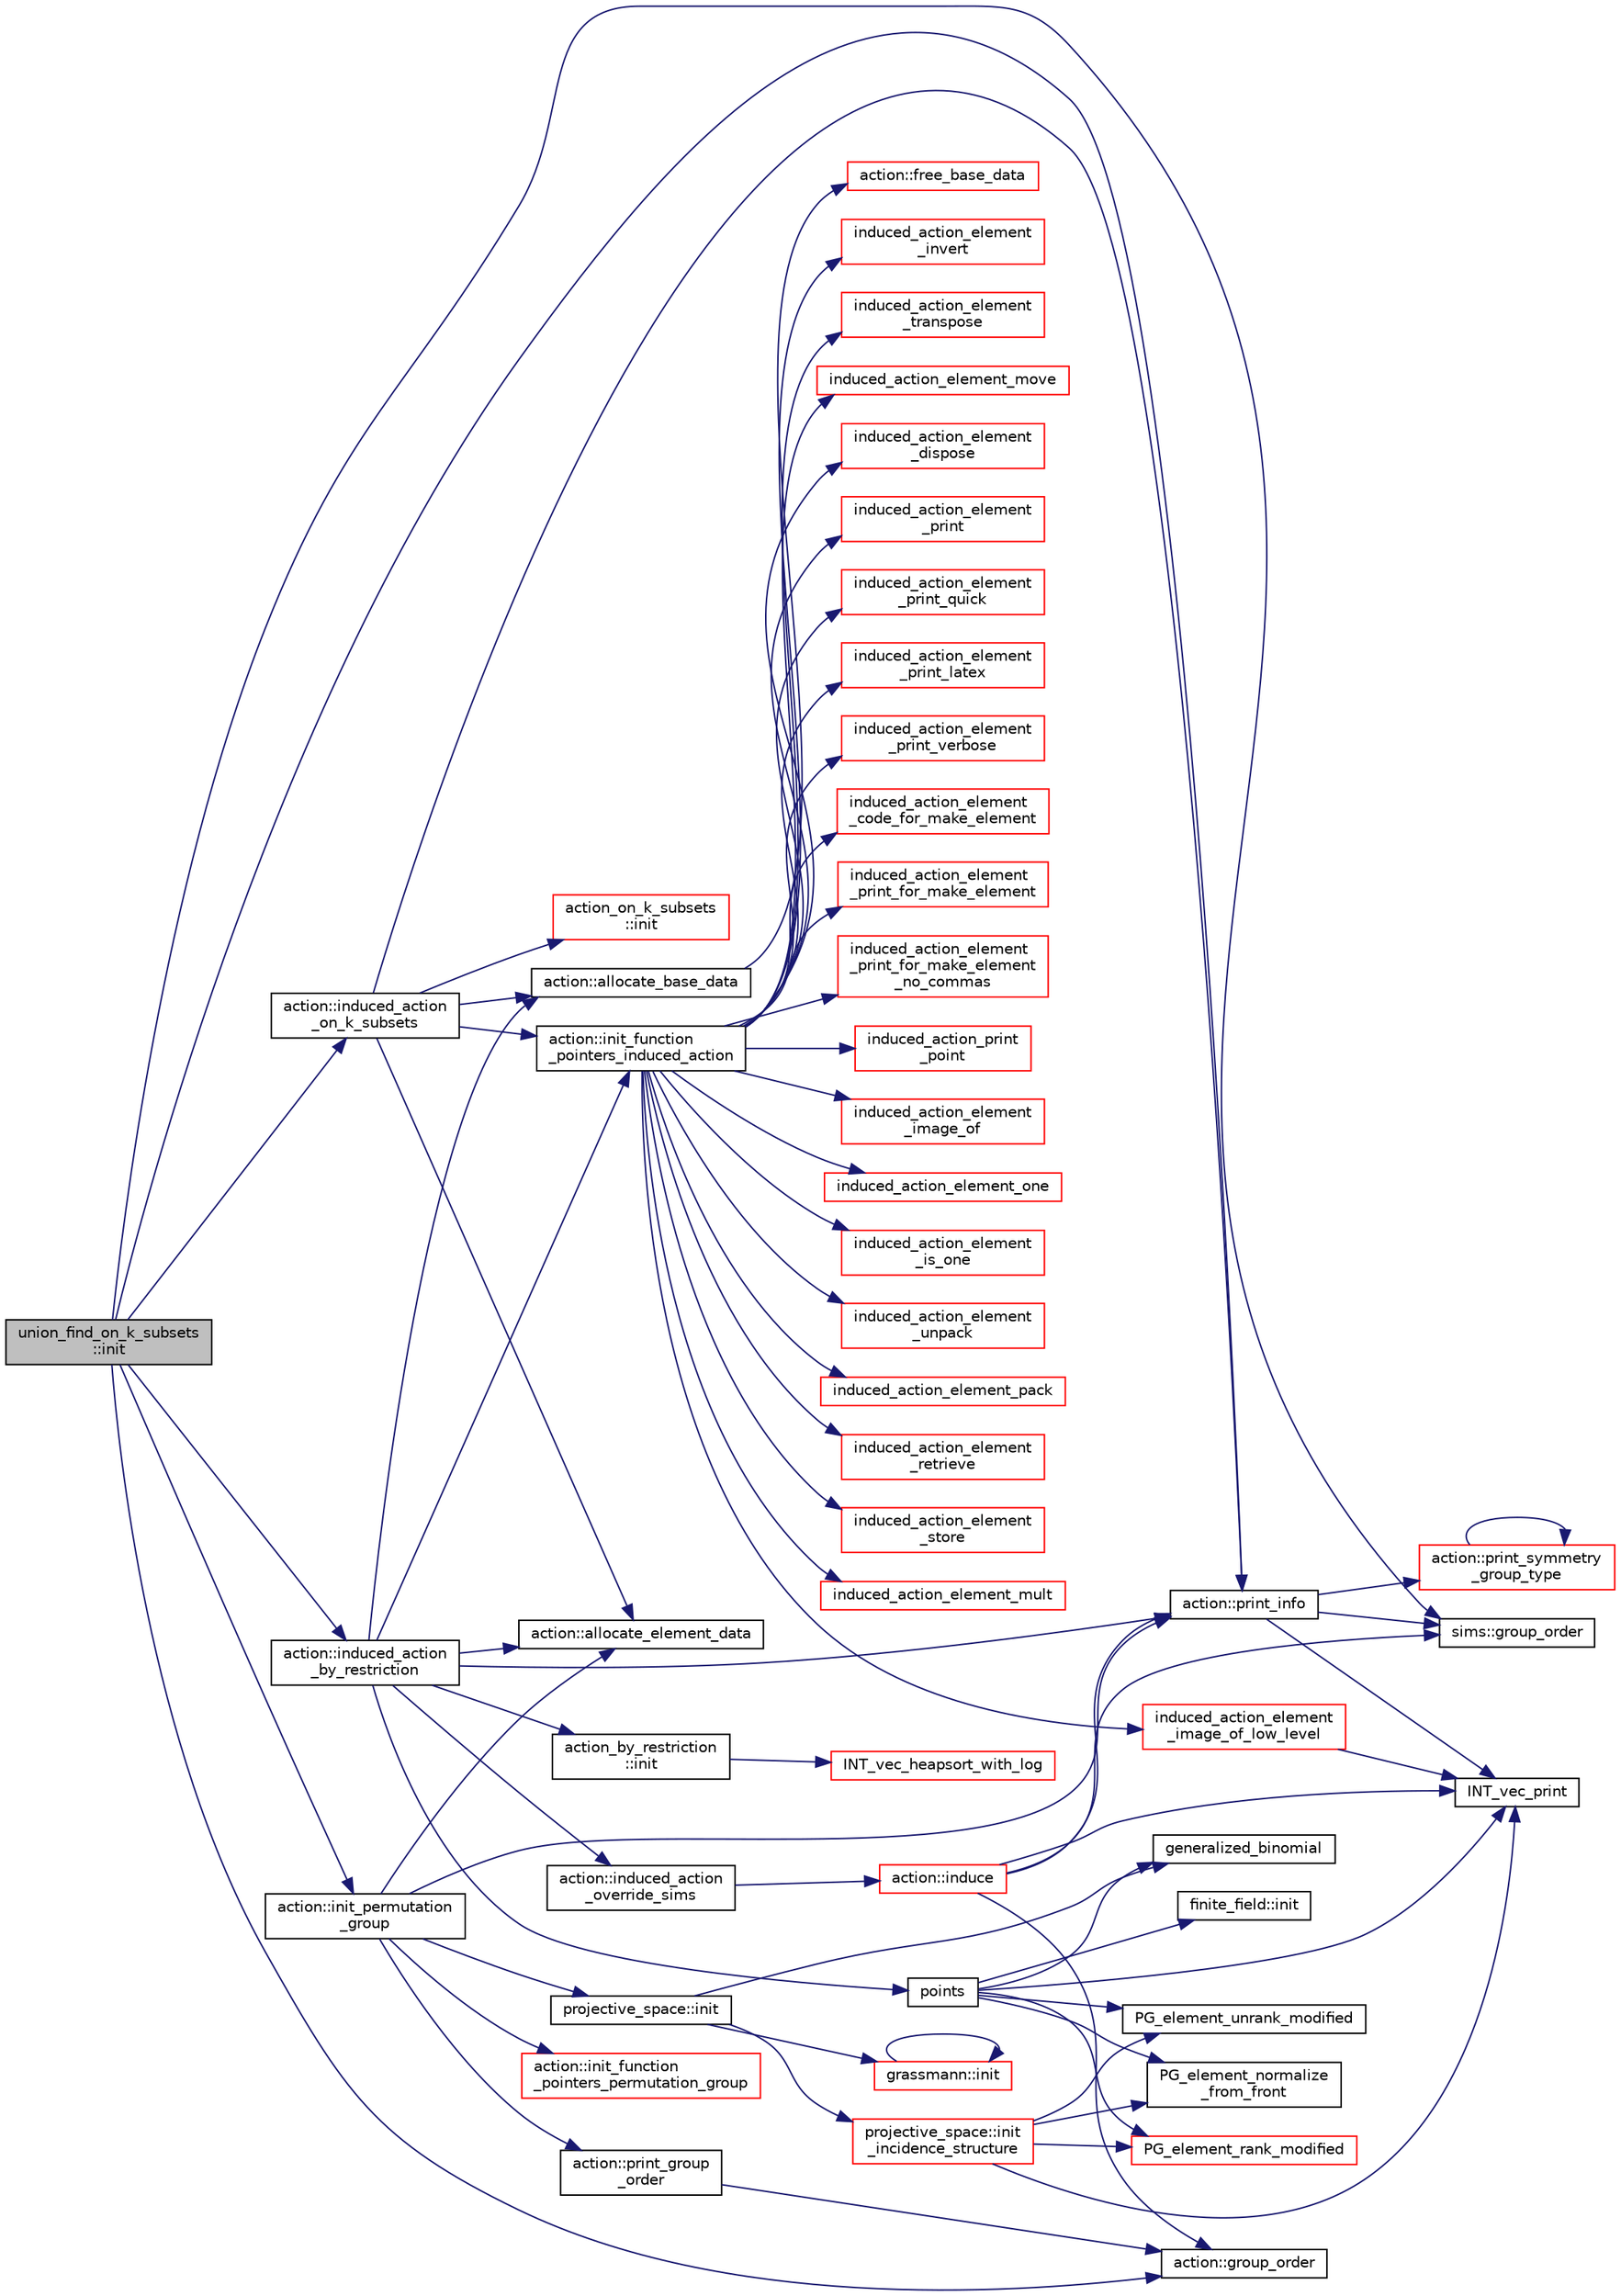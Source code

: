 digraph "union_find_on_k_subsets::init"
{
  edge [fontname="Helvetica",fontsize="10",labelfontname="Helvetica",labelfontsize="10"];
  node [fontname="Helvetica",fontsize="10",shape=record];
  rankdir="LR";
  Node11 [label="union_find_on_k_subsets\l::init",height=0.2,width=0.4,color="black", fillcolor="grey75", style="filled", fontcolor="black"];
  Node11 -> Node12 [color="midnightblue",fontsize="10",style="solid",fontname="Helvetica"];
  Node12 [label="action::induced_action\l_by_restriction",height=0.2,width=0.4,color="black", fillcolor="white", style="filled",URL="$d2/d86/classaction.html#a37c21f74a97c921d882a308370c06357"];
  Node12 -> Node13 [color="midnightblue",fontsize="10",style="solid",fontname="Helvetica"];
  Node13 [label="action::print_info",height=0.2,width=0.4,color="black", fillcolor="white", style="filled",URL="$d2/d86/classaction.html#a6f89e493e5c5a32e5c3b8963d438ce86"];
  Node13 -> Node14 [color="midnightblue",fontsize="10",style="solid",fontname="Helvetica"];
  Node14 [label="action::print_symmetry\l_group_type",height=0.2,width=0.4,color="red", fillcolor="white", style="filled",URL="$d2/d86/classaction.html#aed811766c7e64fe2c853df8b0b67aa6e"];
  Node14 -> Node14 [color="midnightblue",fontsize="10",style="solid",fontname="Helvetica"];
  Node13 -> Node16 [color="midnightblue",fontsize="10",style="solid",fontname="Helvetica"];
  Node16 [label="INT_vec_print",height=0.2,width=0.4,color="black", fillcolor="white", style="filled",URL="$df/dbf/sajeeb_8_c.html#a79a5901af0b47dd0d694109543c027fe"];
  Node13 -> Node17 [color="midnightblue",fontsize="10",style="solid",fontname="Helvetica"];
  Node17 [label="sims::group_order",height=0.2,width=0.4,color="black", fillcolor="white", style="filled",URL="$d9/df3/classsims.html#aa442445175656570fa35febbe790efad"];
  Node12 -> Node18 [color="midnightblue",fontsize="10",style="solid",fontname="Helvetica"];
  Node18 [label="action_by_restriction\l::init",height=0.2,width=0.4,color="black", fillcolor="white", style="filled",URL="$d1/d7e/classaction__by__restriction.html#af98e88c513afe51527082f11aac571f8"];
  Node18 -> Node19 [color="midnightblue",fontsize="10",style="solid",fontname="Helvetica"];
  Node19 [label="INT_vec_heapsort_with_log",height=0.2,width=0.4,color="red", fillcolor="white", style="filled",URL="$d5/de2/foundations_2data__structures_2data__structures_8h.html#a9d838c341cd204ed79499960a8ed393d"];
  Node12 -> Node23 [color="midnightblue",fontsize="10",style="solid",fontname="Helvetica"];
  Node23 [label="points",height=0.2,width=0.4,color="black", fillcolor="white", style="filled",URL="$d7/d83/points_8_c.html#a8a498513b4415e1a4628a70fb6b26817"];
  Node23 -> Node24 [color="midnightblue",fontsize="10",style="solid",fontname="Helvetica"];
  Node24 [label="finite_field::init",height=0.2,width=0.4,color="black", fillcolor="white", style="filled",URL="$df/d5a/classfinite__field.html#a13e75e8165b27464935b50368ee8313c"];
  Node23 -> Node25 [color="midnightblue",fontsize="10",style="solid",fontname="Helvetica"];
  Node25 [label="generalized_binomial",height=0.2,width=0.4,color="black", fillcolor="white", style="filled",URL="$d2/d7c/combinatorics_8_c.html#a24762dc22e45175d18ec1ec1d2556ae8"];
  Node23 -> Node26 [color="midnightblue",fontsize="10",style="solid",fontname="Helvetica"];
  Node26 [label="PG_element_unrank_modified",height=0.2,width=0.4,color="black", fillcolor="white", style="filled",URL="$d4/d67/geometry_8h.html#a83ae9b605d496f6a90345303f6efae64"];
  Node23 -> Node16 [color="midnightblue",fontsize="10",style="solid",fontname="Helvetica"];
  Node23 -> Node27 [color="midnightblue",fontsize="10",style="solid",fontname="Helvetica"];
  Node27 [label="PG_element_normalize\l_from_front",height=0.2,width=0.4,color="black", fillcolor="white", style="filled",URL="$d4/d67/geometry_8h.html#af675caf5f9975573455c8d93cb56bf95"];
  Node23 -> Node28 [color="midnightblue",fontsize="10",style="solid",fontname="Helvetica"];
  Node28 [label="PG_element_rank_modified",height=0.2,width=0.4,color="red", fillcolor="white", style="filled",URL="$d4/d67/geometry_8h.html#a9cd1a8bf5b88a038e33862f6c2c3dd36"];
  Node12 -> Node30 [color="midnightblue",fontsize="10",style="solid",fontname="Helvetica"];
  Node30 [label="action::init_function\l_pointers_induced_action",height=0.2,width=0.4,color="black", fillcolor="white", style="filled",URL="$d2/d86/classaction.html#a3b9287d084b24f7a3b9532a7589c58de"];
  Node30 -> Node31 [color="midnightblue",fontsize="10",style="solid",fontname="Helvetica"];
  Node31 [label="induced_action_element\l_image_of",height=0.2,width=0.4,color="red", fillcolor="white", style="filled",URL="$dc/dd4/group__actions_8h.html#a821850d6c3988dd122de0489cd36f0f0"];
  Node30 -> Node428 [color="midnightblue",fontsize="10",style="solid",fontname="Helvetica"];
  Node428 [label="induced_action_element\l_image_of_low_level",height=0.2,width=0.4,color="red", fillcolor="white", style="filled",URL="$dc/dd4/group__actions_8h.html#aa4bc5f68829829d9a41223c260c658c5"];
  Node428 -> Node16 [color="midnightblue",fontsize="10",style="solid",fontname="Helvetica"];
  Node30 -> Node430 [color="midnightblue",fontsize="10",style="solid",fontname="Helvetica"];
  Node430 [label="induced_action_element_one",height=0.2,width=0.4,color="red", fillcolor="white", style="filled",URL="$dc/dd4/group__actions_8h.html#a11ad8abff8304e30e16403a1975a8aab"];
  Node30 -> Node432 [color="midnightblue",fontsize="10",style="solid",fontname="Helvetica"];
  Node432 [label="induced_action_element\l_is_one",height=0.2,width=0.4,color="red", fillcolor="white", style="filled",URL="$dc/dd4/group__actions_8h.html#aadb6a2b56e25c82dd455de09bb4bda82"];
  Node30 -> Node436 [color="midnightblue",fontsize="10",style="solid",fontname="Helvetica"];
  Node436 [label="induced_action_element\l_unpack",height=0.2,width=0.4,color="red", fillcolor="white", style="filled",URL="$dc/dd4/group__actions_8h.html#a99c6ddc3d11eeccddf87ca23badd1890"];
  Node30 -> Node439 [color="midnightblue",fontsize="10",style="solid",fontname="Helvetica"];
  Node439 [label="induced_action_element_pack",height=0.2,width=0.4,color="red", fillcolor="white", style="filled",URL="$dc/dd4/group__actions_8h.html#aa80cbe650affcff950137367a431715f"];
  Node30 -> Node442 [color="midnightblue",fontsize="10",style="solid",fontname="Helvetica"];
  Node442 [label="induced_action_element\l_retrieve",height=0.2,width=0.4,color="red", fillcolor="white", style="filled",URL="$dc/dd4/group__actions_8h.html#a9e51f4ab67af75d0a12a3eb7f211a5b4"];
  Node30 -> Node448 [color="midnightblue",fontsize="10",style="solid",fontname="Helvetica"];
  Node448 [label="induced_action_element\l_store",height=0.2,width=0.4,color="red", fillcolor="white", style="filled",URL="$dc/dd4/group__actions_8h.html#a23d42fb239ba7e886b1fb9fc96f1a3be"];
  Node30 -> Node455 [color="midnightblue",fontsize="10",style="solid",fontname="Helvetica"];
  Node455 [label="induced_action_element_mult",height=0.2,width=0.4,color="red", fillcolor="white", style="filled",URL="$dc/dd4/group__actions_8h.html#a7b00701d128922145960b4c15307113c"];
  Node30 -> Node457 [color="midnightblue",fontsize="10",style="solid",fontname="Helvetica"];
  Node457 [label="induced_action_element\l_invert",height=0.2,width=0.4,color="red", fillcolor="white", style="filled",URL="$dc/dd4/group__actions_8h.html#a9b7e3c76b30897cb2b62a974e063ce12"];
  Node30 -> Node459 [color="midnightblue",fontsize="10",style="solid",fontname="Helvetica"];
  Node459 [label="induced_action_element\l_transpose",height=0.2,width=0.4,color="red", fillcolor="white", style="filled",URL="$dc/dd4/group__actions_8h.html#ad1379970ade84fe3a44f26f5ec500db4"];
  Node30 -> Node462 [color="midnightblue",fontsize="10",style="solid",fontname="Helvetica"];
  Node462 [label="induced_action_element_move",height=0.2,width=0.4,color="red", fillcolor="white", style="filled",URL="$dc/dd4/group__actions_8h.html#a7b319593ee737d9c1ab5bc6223377541"];
  Node30 -> Node464 [color="midnightblue",fontsize="10",style="solid",fontname="Helvetica"];
  Node464 [label="induced_action_element\l_dispose",height=0.2,width=0.4,color="red", fillcolor="white", style="filled",URL="$dc/dd4/group__actions_8h.html#a5bf4e1daf5b0e799af9e065ab8046f99"];
  Node30 -> Node466 [color="midnightblue",fontsize="10",style="solid",fontname="Helvetica"];
  Node466 [label="induced_action_element\l_print",height=0.2,width=0.4,color="red", fillcolor="white", style="filled",URL="$dc/dd4/group__actions_8h.html#a670952bd230bf34b82f276deab684d23"];
  Node30 -> Node470 [color="midnightblue",fontsize="10",style="solid",fontname="Helvetica"];
  Node470 [label="induced_action_element\l_print_quick",height=0.2,width=0.4,color="red", fillcolor="white", style="filled",URL="$dc/dd4/group__actions_8h.html#a91760d711eca781aa4dbee22a5fc0168"];
  Node30 -> Node471 [color="midnightblue",fontsize="10",style="solid",fontname="Helvetica"];
  Node471 [label="induced_action_element\l_print_latex",height=0.2,width=0.4,color="red", fillcolor="white", style="filled",URL="$dc/dd4/group__actions_8h.html#a962508fbbbac127426c42fe5d0f147ab"];
  Node30 -> Node474 [color="midnightblue",fontsize="10",style="solid",fontname="Helvetica"];
  Node474 [label="induced_action_element\l_print_verbose",height=0.2,width=0.4,color="red", fillcolor="white", style="filled",URL="$dc/dd4/group__actions_8h.html#a647a452eeefdaed4834375175fec37fc"];
  Node30 -> Node476 [color="midnightblue",fontsize="10",style="solid",fontname="Helvetica"];
  Node476 [label="induced_action_element\l_code_for_make_element",height=0.2,width=0.4,color="red", fillcolor="white", style="filled",URL="$dc/dd4/group__actions_8h.html#af1c12dd980d376e72daaf9a383cebfdc"];
  Node30 -> Node478 [color="midnightblue",fontsize="10",style="solid",fontname="Helvetica"];
  Node478 [label="induced_action_element\l_print_for_make_element",height=0.2,width=0.4,color="red", fillcolor="white", style="filled",URL="$dc/dd4/group__actions_8h.html#ad7e7ef951b164a7084837401e3dbc400"];
  Node30 -> Node480 [color="midnightblue",fontsize="10",style="solid",fontname="Helvetica"];
  Node480 [label="induced_action_element\l_print_for_make_element\l_no_commas",height=0.2,width=0.4,color="red", fillcolor="white", style="filled",URL="$dc/dd4/group__actions_8h.html#ae151544128a85b12466172340404b955"];
  Node30 -> Node482 [color="midnightblue",fontsize="10",style="solid",fontname="Helvetica"];
  Node482 [label="induced_action_print\l_point",height=0.2,width=0.4,color="red", fillcolor="white", style="filled",URL="$dc/dd4/group__actions_8h.html#af15373c64f9e8d33dd3c448d98cc2382"];
  Node12 -> Node484 [color="midnightblue",fontsize="10",style="solid",fontname="Helvetica"];
  Node484 [label="action::allocate_base_data",height=0.2,width=0.4,color="black", fillcolor="white", style="filled",URL="$d2/d86/classaction.html#a345fa8dfbb60c8a100ab4dd80a966b1b"];
  Node484 -> Node485 [color="midnightblue",fontsize="10",style="solid",fontname="Helvetica"];
  Node485 [label="action::free_base_data",height=0.2,width=0.4,color="red", fillcolor="white", style="filled",URL="$d2/d86/classaction.html#a27aa9e5940cc8e08da6727927d0798a8"];
  Node12 -> Node487 [color="midnightblue",fontsize="10",style="solid",fontname="Helvetica"];
  Node487 [label="action::allocate_element_data",height=0.2,width=0.4,color="black", fillcolor="white", style="filled",URL="$d2/d86/classaction.html#adc5f98db8315bfd17fcd2fbb437d8f60"];
  Node12 -> Node488 [color="midnightblue",fontsize="10",style="solid",fontname="Helvetica"];
  Node488 [label="action::induced_action\l_override_sims",height=0.2,width=0.4,color="black", fillcolor="white", style="filled",URL="$d2/d86/classaction.html#ac8cc7d4543f6ef75a04777bd82ca244b"];
  Node488 -> Node489 [color="midnightblue",fontsize="10",style="solid",fontname="Helvetica"];
  Node489 [label="action::induce",height=0.2,width=0.4,color="red", fillcolor="white", style="filled",URL="$d2/d86/classaction.html#a32012836490e544a15fb4596b90cb07b"];
  Node489 -> Node13 [color="midnightblue",fontsize="10",style="solid",fontname="Helvetica"];
  Node489 -> Node17 [color="midnightblue",fontsize="10",style="solid",fontname="Helvetica"];
  Node489 -> Node490 [color="midnightblue",fontsize="10",style="solid",fontname="Helvetica"];
  Node490 [label="action::group_order",height=0.2,width=0.4,color="black", fillcolor="white", style="filled",URL="$d2/d86/classaction.html#ad1f69adb27041311d2e7be96e39388d4"];
  Node489 -> Node16 [color="midnightblue",fontsize="10",style="solid",fontname="Helvetica"];
  Node11 -> Node490 [color="midnightblue",fontsize="10",style="solid",fontname="Helvetica"];
  Node11 -> Node17 [color="midnightblue",fontsize="10",style="solid",fontname="Helvetica"];
  Node11 -> Node504 [color="midnightblue",fontsize="10",style="solid",fontname="Helvetica"];
  Node504 [label="action::init_permutation\l_group",height=0.2,width=0.4,color="black", fillcolor="white", style="filled",URL="$d2/d86/classaction.html#a339bbfc596572ec88071c5f5e0ce3f41"];
  Node504 -> Node505 [color="midnightblue",fontsize="10",style="solid",fontname="Helvetica"];
  Node505 [label="projective_space::init",height=0.2,width=0.4,color="black", fillcolor="white", style="filled",URL="$d2/d17/classprojective__space.html#a8a1efa40df92744519365f82e4740dab"];
  Node505 -> Node506 [color="midnightblue",fontsize="10",style="solid",fontname="Helvetica"];
  Node506 [label="grassmann::init",height=0.2,width=0.4,color="red", fillcolor="white", style="filled",URL="$df/d02/classgrassmann.html#a2e8cf7b9f203254493d7c2607c17d498"];
  Node506 -> Node506 [color="midnightblue",fontsize="10",style="solid",fontname="Helvetica"];
  Node505 -> Node25 [color="midnightblue",fontsize="10",style="solid",fontname="Helvetica"];
  Node505 -> Node508 [color="midnightblue",fontsize="10",style="solid",fontname="Helvetica"];
  Node508 [label="projective_space::init\l_incidence_structure",height=0.2,width=0.4,color="red", fillcolor="white", style="filled",URL="$d2/d17/classprojective__space.html#a1e59490325e045cc52674a3706780aed"];
  Node508 -> Node26 [color="midnightblue",fontsize="10",style="solid",fontname="Helvetica"];
  Node508 -> Node16 [color="midnightblue",fontsize="10",style="solid",fontname="Helvetica"];
  Node508 -> Node27 [color="midnightblue",fontsize="10",style="solid",fontname="Helvetica"];
  Node508 -> Node28 [color="midnightblue",fontsize="10",style="solid",fontname="Helvetica"];
  Node504 -> Node515 [color="midnightblue",fontsize="10",style="solid",fontname="Helvetica"];
  Node515 [label="action::init_function\l_pointers_permutation_group",height=0.2,width=0.4,color="red", fillcolor="white", style="filled",URL="$d2/d86/classaction.html#a8e6cd4aa446047edbebe7e0702dc1f17"];
  Node504 -> Node487 [color="midnightblue",fontsize="10",style="solid",fontname="Helvetica"];
  Node504 -> Node549 [color="midnightblue",fontsize="10",style="solid",fontname="Helvetica"];
  Node549 [label="action::print_group\l_order",height=0.2,width=0.4,color="black", fillcolor="white", style="filled",URL="$d2/d86/classaction.html#aaf5533b61c20a11f8c0efcf7ff718d7d"];
  Node549 -> Node490 [color="midnightblue",fontsize="10",style="solid",fontname="Helvetica"];
  Node504 -> Node13 [color="midnightblue",fontsize="10",style="solid",fontname="Helvetica"];
  Node11 -> Node13 [color="midnightblue",fontsize="10",style="solid",fontname="Helvetica"];
  Node11 -> Node550 [color="midnightblue",fontsize="10",style="solid",fontname="Helvetica"];
  Node550 [label="action::induced_action\l_on_k_subsets",height=0.2,width=0.4,color="black", fillcolor="white", style="filled",URL="$d2/d86/classaction.html#a2eb6058853cffc4c099099e07ecbe612"];
  Node550 -> Node551 [color="midnightblue",fontsize="10",style="solid",fontname="Helvetica"];
  Node551 [label="action_on_k_subsets\l::init",height=0.2,width=0.4,color="red", fillcolor="white", style="filled",URL="$d3/d04/classaction__on__k__subsets.html#a76ad74d653ba2b0d6ac8715b77060874"];
  Node550 -> Node30 [color="midnightblue",fontsize="10",style="solid",fontname="Helvetica"];
  Node550 -> Node484 [color="midnightblue",fontsize="10",style="solid",fontname="Helvetica"];
  Node550 -> Node487 [color="midnightblue",fontsize="10",style="solid",fontname="Helvetica"];
  Node550 -> Node13 [color="midnightblue",fontsize="10",style="solid",fontname="Helvetica"];
}
